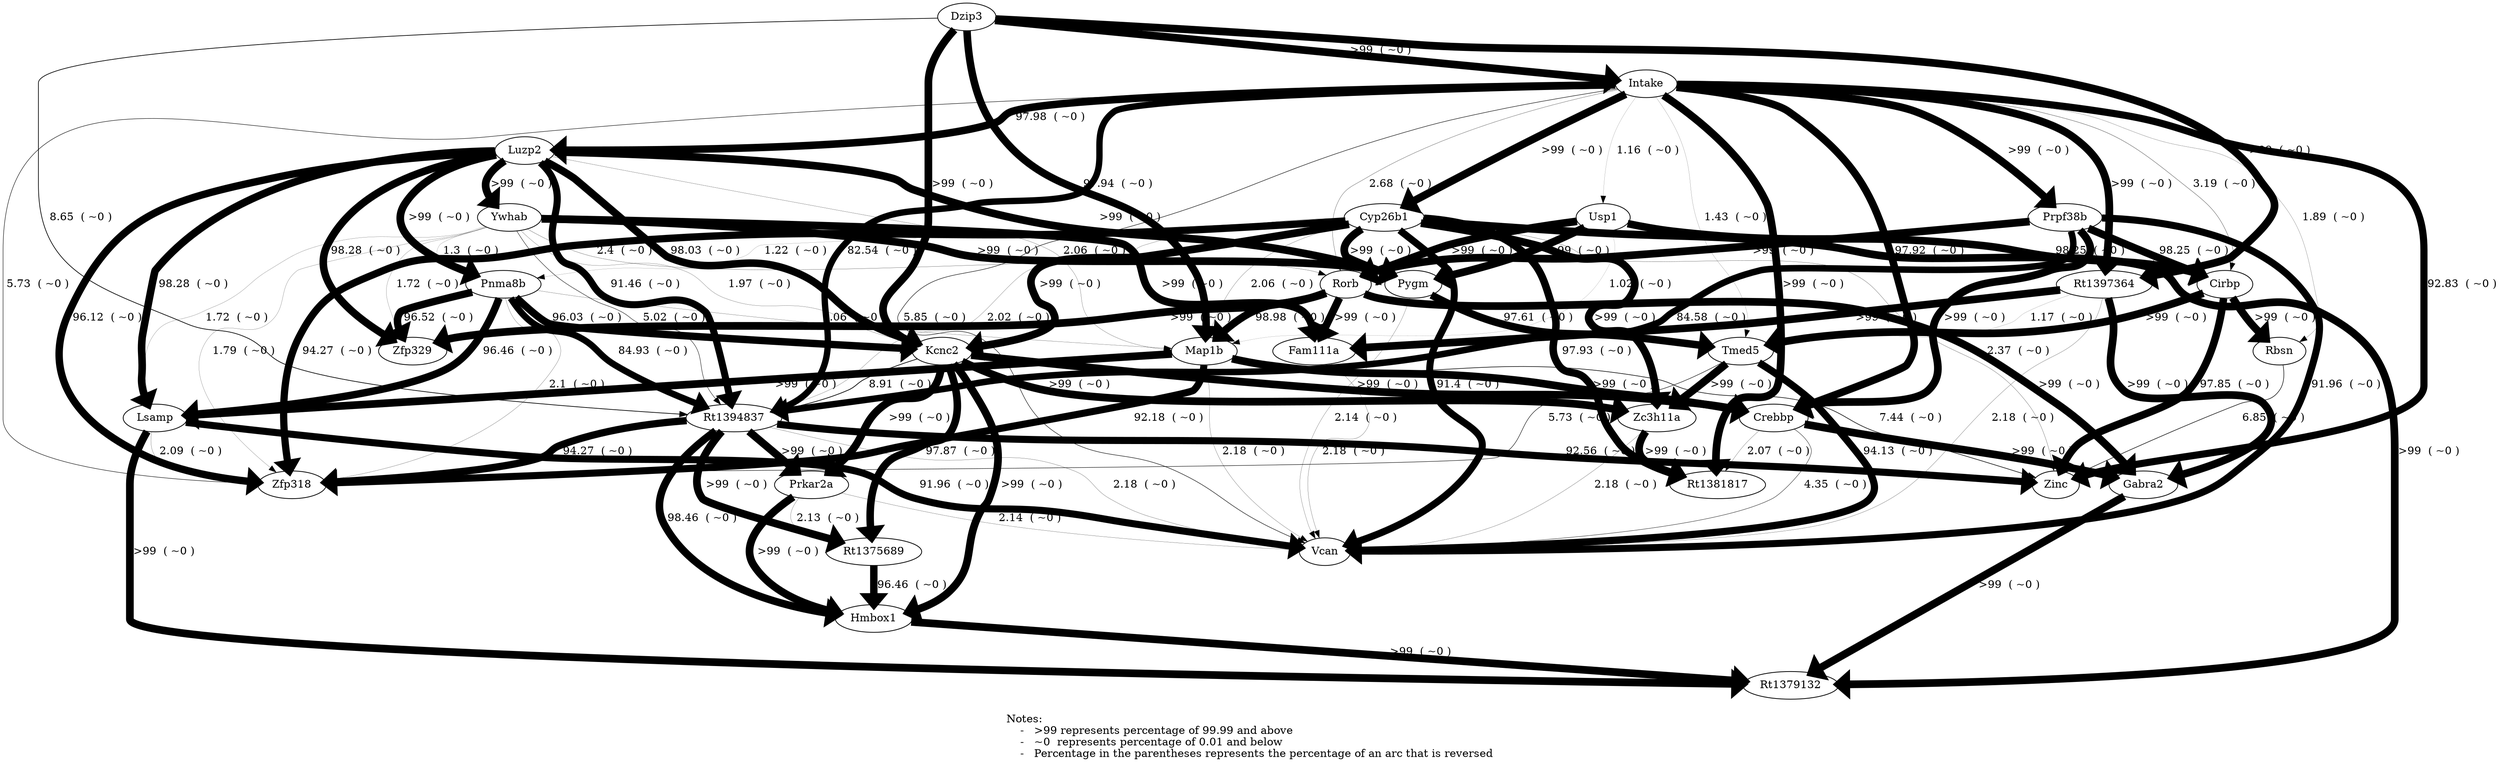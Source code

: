 digraph G {
	 Dzip3->Intake  [penwidth= 10 , label=" >99  ( ~0 )" ]; 
	 Intake->Cyp26b1  [penwidth= 10 , label=" >99  ( ~0 )" ]; 
	 Intake->Prpf38b  [penwidth= 10 , label=" >99  ( ~0 )" ]; 
	 Intake->Luzp2  [penwidth= 9.8 , label=" 97.98  ( ~0 )" ]; 
	 Luzp2->Ywhab  [penwidth= 10 , label=" >99  ( ~0 )" ]; 
	 Prpf38b->Rorb  [penwidth= 10 , label=" >99  ( ~0 )" ]; 
	 Usp1->Rorb  [penwidth= 10 , label=" >99  ( ~0 )" ]; 
	 Luzp2->Pnma8b  [penwidth= 10 , label=" >99  ( ~0 )" ]; 
	 Prpf38b->Cirbp  [penwidth= 9.82 , label=" 98.25  ( ~0 )" ]; 
	 Usp1->Cirbp  [penwidth= 9.82 , label=" 98.25  ( ~0 )" ]; 
	 Dzip3->Rt1397364  [penwidth= 10 , label=" >99  ( ~0 )" ]; 
	 Intake->Rt1397364  [penwidth= 10 , label=" >99  ( ~0 )" ]; 
	 Dzip3->Map1b  [penwidth= 9.79 , label=" 97.94  ( ~0 )" ]; 
	 Rorb->Map1b  [penwidth= 9.9 , label=" 98.98  ( ~0 )" ]; 
	 Ywhab->Fam111a  [penwidth= 10 , label=" >99  ( ~0 )" ]; 
	 Rorb->Fam111a  [penwidth= 10 , label=" >99  ( ~0 )" ]; 
	 Rt1397364->Fam111a  [penwidth= 10 , label=" >99  ( ~0 )" ]; 
	 Cyp26b1->Pygm  [penwidth= 10 , label=" >99  ( ~0 )" ]; 
	 Luzp2->Pygm  [penwidth= 10 , label=" >99  ( ~0 )" ]; 
	 Ywhab->Pygm  [penwidth= 10 , label=" >99  ( ~0 )" ]; 
	 Usp1->Pygm  [penwidth= 10 , label=" >99  ( ~0 )" ]; 
	 Dzip3->Kcnc2  [penwidth= 10 , label=" >99  ( ~0 )" ]; 
	 Cyp26b1->Kcnc2  [penwidth= 10 , label=" >99  ( ~0 )" ]; 
	 Luzp2->Kcnc2  [penwidth= 9.8 , label=" 98.03  ( ~0 )" ]; 
	 Pnma8b->Kcnc2  [penwidth= 9.6 , label=" 96.03  ( ~0 )" ]; 
	 Cirbp->Tmed5  [penwidth= 10 , label=" >99  ( ~0 )" ]; 
	 Pygm->Tmed5  [penwidth= 9.76 , label=" 97.61  ( ~0 )" ]; 
	 Intake->Rt1394837  [penwidth= 8.25 , label=" 82.54  ( ~0 )" ]; 
	 Prpf38b->Rt1394837  [penwidth= 8.46 , label=" 84.58  ( ~0 )" ]; 
	 Luzp2->Rt1394837  [penwidth= 9.15 , label=" 91.46  ( ~0 )" ]; 
	 Pnma8b->Rt1394837  [penwidth= 8.49 , label=" 84.93  ( ~0 )" ]; 
	 Kcnc2->Prkar2a  [penwidth= 10 , label=" >99  ( ~0 )" ]; 
	 Rt1394837->Prkar2a  [penwidth= 10 , label=" >99  ( ~0 )" ]; 
	 Intake->Crebbp  [penwidth= 9.79 , label=" 97.92  ( ~0 )" ]; 
	 Prpf38b->Crebbp  [penwidth= 10 , label=" >99  ( ~0 )" ]; 
	 Map1b->Crebbp  [penwidth= 10 , label=" >99  ( ~0 )" ]; 
	 Kcnc2->Crebbp  [penwidth= 10 , label=" >99  ( ~0 )" ]; 
	 Cirbp->Rbsn  [penwidth= 10 , label=" >99  ( ~0 )" ]; 
	 Luzp2->Zfp329  [penwidth= 9.83 , label=" 98.28  ( ~0 )" ]; 
	 Rorb->Zfp329  [penwidth= 10 , label=" >99  ( ~0 )" ]; 
	 Pnma8b->Zfp329  [penwidth= 9.65 , label=" 96.52  ( ~0 )" ]; 
	 Cyp26b1->Zc3h11a  [penwidth= 10 , label=" >99  ( ~0 )" ]; 
	 Kcnc2->Zc3h11a  [penwidth= 10 , label=" >99  ( ~0 )" ]; 
	 Tmed5->Zc3h11a  [penwidth= 10 , label=" >99  ( ~0 )" ]; 
	 Intake->Zinc  [penwidth= 9.28 , label=" 92.83  ( ~0 )" ]; 
	 Cirbp->Zinc  [penwidth= 9.79 , label=" 97.85  ( ~0 )" ]; 
	 Rt1394837->Zinc  [penwidth= 9.26 , label=" 92.56  ( ~0 )" ]; 
	 Kcnc2->Rt1375689  [penwidth= 9.79 , label=" 97.87  ( ~0 )" ]; 
	 Rt1394837->Rt1375689  [penwidth= 10 , label=" >99  ( ~0 )" ]; 
	 Intake->Rt1381817  [penwidth= 10 , label=" >99  ( ~0 )" ]; 
	 Cyp26b1->Rt1381817  [penwidth= 9.79 , label=" 97.93  ( ~0 )" ]; 
	 Zc3h11a->Rt1381817  [penwidth= 10 , label=" >99  ( ~0 )" ]; 
	 Luzp2->Lsamp  [penwidth= 9.83 , label=" 98.28  ( ~0 )" ]; 
	 Pnma8b->Lsamp  [penwidth= 9.65 , label=" 96.46  ( ~0 )" ]; 
	 Map1b->Lsamp  [penwidth= 10 , label=" >99  ( ~0 )" ]; 
	 Cyp26b1->Zfp318  [penwidth= 9.43 , label=" 94.27  ( ~0 )" ]; 
	 Luzp2->Zfp318  [penwidth= 9.61 , label=" 96.12  ( ~0 )" ]; 
	 Map1b->Zfp318  [penwidth= 9.22 , label=" 92.18  ( ~0 )" ]; 
	 Rt1394837->Zfp318  [penwidth= 9.43 , label=" 94.27  ( ~0 )" ]; 
	 Cyp26b1->Vcan  [penwidth= 9.14 , label=" 91.4  ( ~0 )" ]; 
	 Prpf38b->Vcan  [penwidth= 9.2 , label=" 91.96  ( ~0 )" ]; 
	 Tmed5->Vcan  [penwidth= 9.41 , label=" 94.13  ( ~0 )" ]; 
	 Lsamp->Vcan  [penwidth= 9.2 , label=" 91.96  ( ~0 )" ]; 
	 Rorb->Gabra2  [penwidth= 10 , label=" >99  ( ~0 )" ]; 
	 Rt1397364->Gabra2  [penwidth= 10 , label=" >99  ( ~0 )" ]; 
	 Crebbp->Gabra2  [penwidth= 10 , label=" >99  ( ~0 )" ]; 
	 Kcnc2->Hmbox1  [penwidth= 10 , label=" >99  ( ~0 )" ]; 
	 Rt1394837->Hmbox1  [penwidth= 9.85 , label=" 98.46  ( ~0 )" ]; 
	 Prkar2a->Hmbox1  [penwidth= 10 , label=" >99  ( ~0 )" ]; 
	 Rt1375689->Hmbox1  [penwidth= 9.65 , label=" 96.46  ( ~0 )" ]; 
	 Cyp26b1->Rt1379132  [penwidth= 10 , label=" >99  ( ~0 )" ]; 
	 Lsamp->Rt1379132  [penwidth= 10 , label=" >99  ( ~0 )" ]; 
	 Gabra2->Rt1379132  [penwidth= 10 , label=" >99  ( ~0 )" ]; 
	 Hmbox1->Rt1379132  [penwidth= 10 , label=" >99  ( ~0 )" ]; 
	 Prkar2a->Rt1375689  [penwidth= 0.21 , label=" 2.13  ( ~0 )" ]; 
	 Kcnc2->Rt1394837  [penwidth= 0.89 , label=" 8.91  ( ~0 )" ]; 
	 Ywhab->Rt1394837  [penwidth= 0.5 , label=" 5.02  ( ~0 )" ]; 
	 Dzip3->Rt1394837  [penwidth= 0.87 , label=" 8.65  ( ~0 )" ]; 
	 Cyp26b1->Rt1394837  [penwidth= 0.2 , label=" 2.02  ( ~0 )" ]; 
	 Rt1394837->Vcan  [penwidth= 0.22 , label=" 2.18  ( ~0 )" ]; 
	 Ywhab->Kcnc2  [penwidth= 0.2 , label=" 1.97  ( ~0 )" ]; 
	 Rt1397364->Tmed5  [penwidth= 0.12 , label=" 1.17  ( ~0 )" ]; 
	 Rt1397364->Vcan  [penwidth= 0.22 , label=" 2.18  ( ~0 )" ]; 
	 Prkar2a->Vcan  [penwidth= 0.21 , label=" 2.14  ( ~0 )" ]; 
	 Pnma8b->Map1b  [penwidth= 0.21 , label=" 2.06  ( ~0 )" ]; 
	 Cyp26b1->Map1b  [penwidth= 0.21 , label=" 2.06  ( ~0 )" ]; 
	 Map1b->Zinc  [penwidth= 0.74 , label=" 7.44  ( ~0 )" ]; 
	 Luzp2->Map1b  [penwidth= 0.21 , label=" 2.06  ( ~0 )" ]; 
	 Usp1->Map1b  [penwidth= 0.1 , label=" 1.02  ( ~0 )" ]; 
	 Map1b->Vcan  [penwidth= 0.22 , label=" 2.18  ( ~0 )" ]; 
	 Pnma8b->Zfp318  [penwidth= 0.21 , label=" 2.1  ( ~0 )" ]; 
	 Ywhab->Zfp318  [penwidth= 0.18 , label=" 1.79  ( ~0 )" ]; 
	 Tmed5->Zfp318  [penwidth= 0.57 , label=" 5.73  ( ~0 )" ]; 
	 Lsamp->Zfp318  [penwidth= 0.21 , label=" 2.09  ( ~0 )" ]; 
	 Intake->Zfp318  [penwidth= 0.57 , label=" 5.73  ( ~0 )" ]; 
	 Rbsn->Zinc  [penwidth= 0.68 , label=" 6.85  ( ~0 )" ]; 
	 Intake->Rbsn  [penwidth= 0.19 , label=" 1.89  ( ~0 )" ]; 
	 Zc3h11a->Vcan  [penwidth= 0.22 , label=" 2.18  ( ~0 )" ]; 
	 Ywhab->Rorb  [penwidth= 0.24 , label=" 2.4  ( ~0 )" ]; 
	 Intake->Rorb  [penwidth= 0.27 , label=" 2.68  ( ~0 )" ]; 
	 Fam111a->Vcan  [penwidth= 0.22 , label=" 2.18  ( ~0 )" ]; 
	 Ywhab->Pnma8b  [penwidth= 0.13 , label=" 1.3  ( ~0 )" ]; 
	 Cyp26b1->Pnma8b  [penwidth= 0.12 , label=" 1.22  ( ~0 )" ]; 
	 Ywhab->Lsamp  [penwidth= 0.17 , label=" 1.72  ( ~0 )" ]; 
	 Ywhab->Zfp329  [penwidth= 0.17 , label=" 1.72  ( ~0 )" ]; 
	 Intake->Tmed5  [penwidth= 0.14 , label=" 1.43  ( ~0 )" ]; 
	 Pygm->Vcan  [penwidth= 0.21 , label=" 2.14  ( ~0 )" ]; 
	 Cyp26b1->Zinc  [penwidth= 0.24 , label=" 2.37  ( ~0 )" ]; 
	 Intake->Cirbp  [penwidth= 0.32 , label=" 3.19  ( ~0 )" ]; 
	 Crebbp->Rt1381817  [penwidth= 0.21 , label=" 2.07  ( ~0 )" ]; 
	 Intake->Usp1  [penwidth= 0.12 , label=" 1.16  ( ~0 )" ]; 
	 Intake->Vcan  [penwidth= 0.59 , label=" 5.85  ( ~0 )" ]; 
	 Crebbp->Vcan  [penwidth= 0.44 , label=" 4.35  ( ~0 )" ]; 
	 label="        \l Notes: \l     -   >99 represents percentage of 99.99 and above \l     -   ~0  represents percentage of 0.01 and below \l     -   Percentage in the parentheses represents the percentage of an arc that is reversed \l" ; 
}